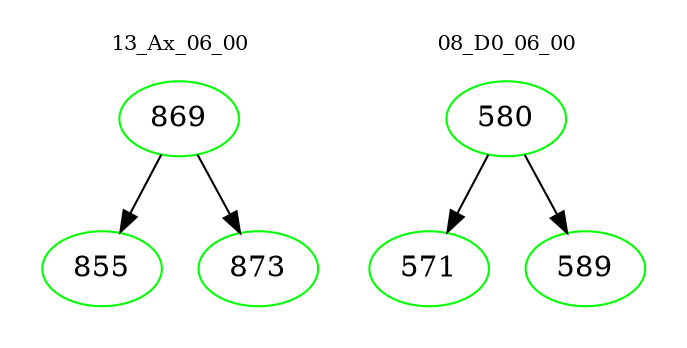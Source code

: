 digraph{
subgraph cluster_0 {
color = white
label = "13_Ax_06_00";
fontsize=10;
T0_869 [label="869", color="green"]
T0_869 -> T0_855 [color="black"]
T0_855 [label="855", color="green"]
T0_869 -> T0_873 [color="black"]
T0_873 [label="873", color="green"]
}
subgraph cluster_1 {
color = white
label = "08_D0_06_00";
fontsize=10;
T1_580 [label="580", color="green"]
T1_580 -> T1_571 [color="black"]
T1_571 [label="571", color="green"]
T1_580 -> T1_589 [color="black"]
T1_589 [label="589", color="green"]
}
}
